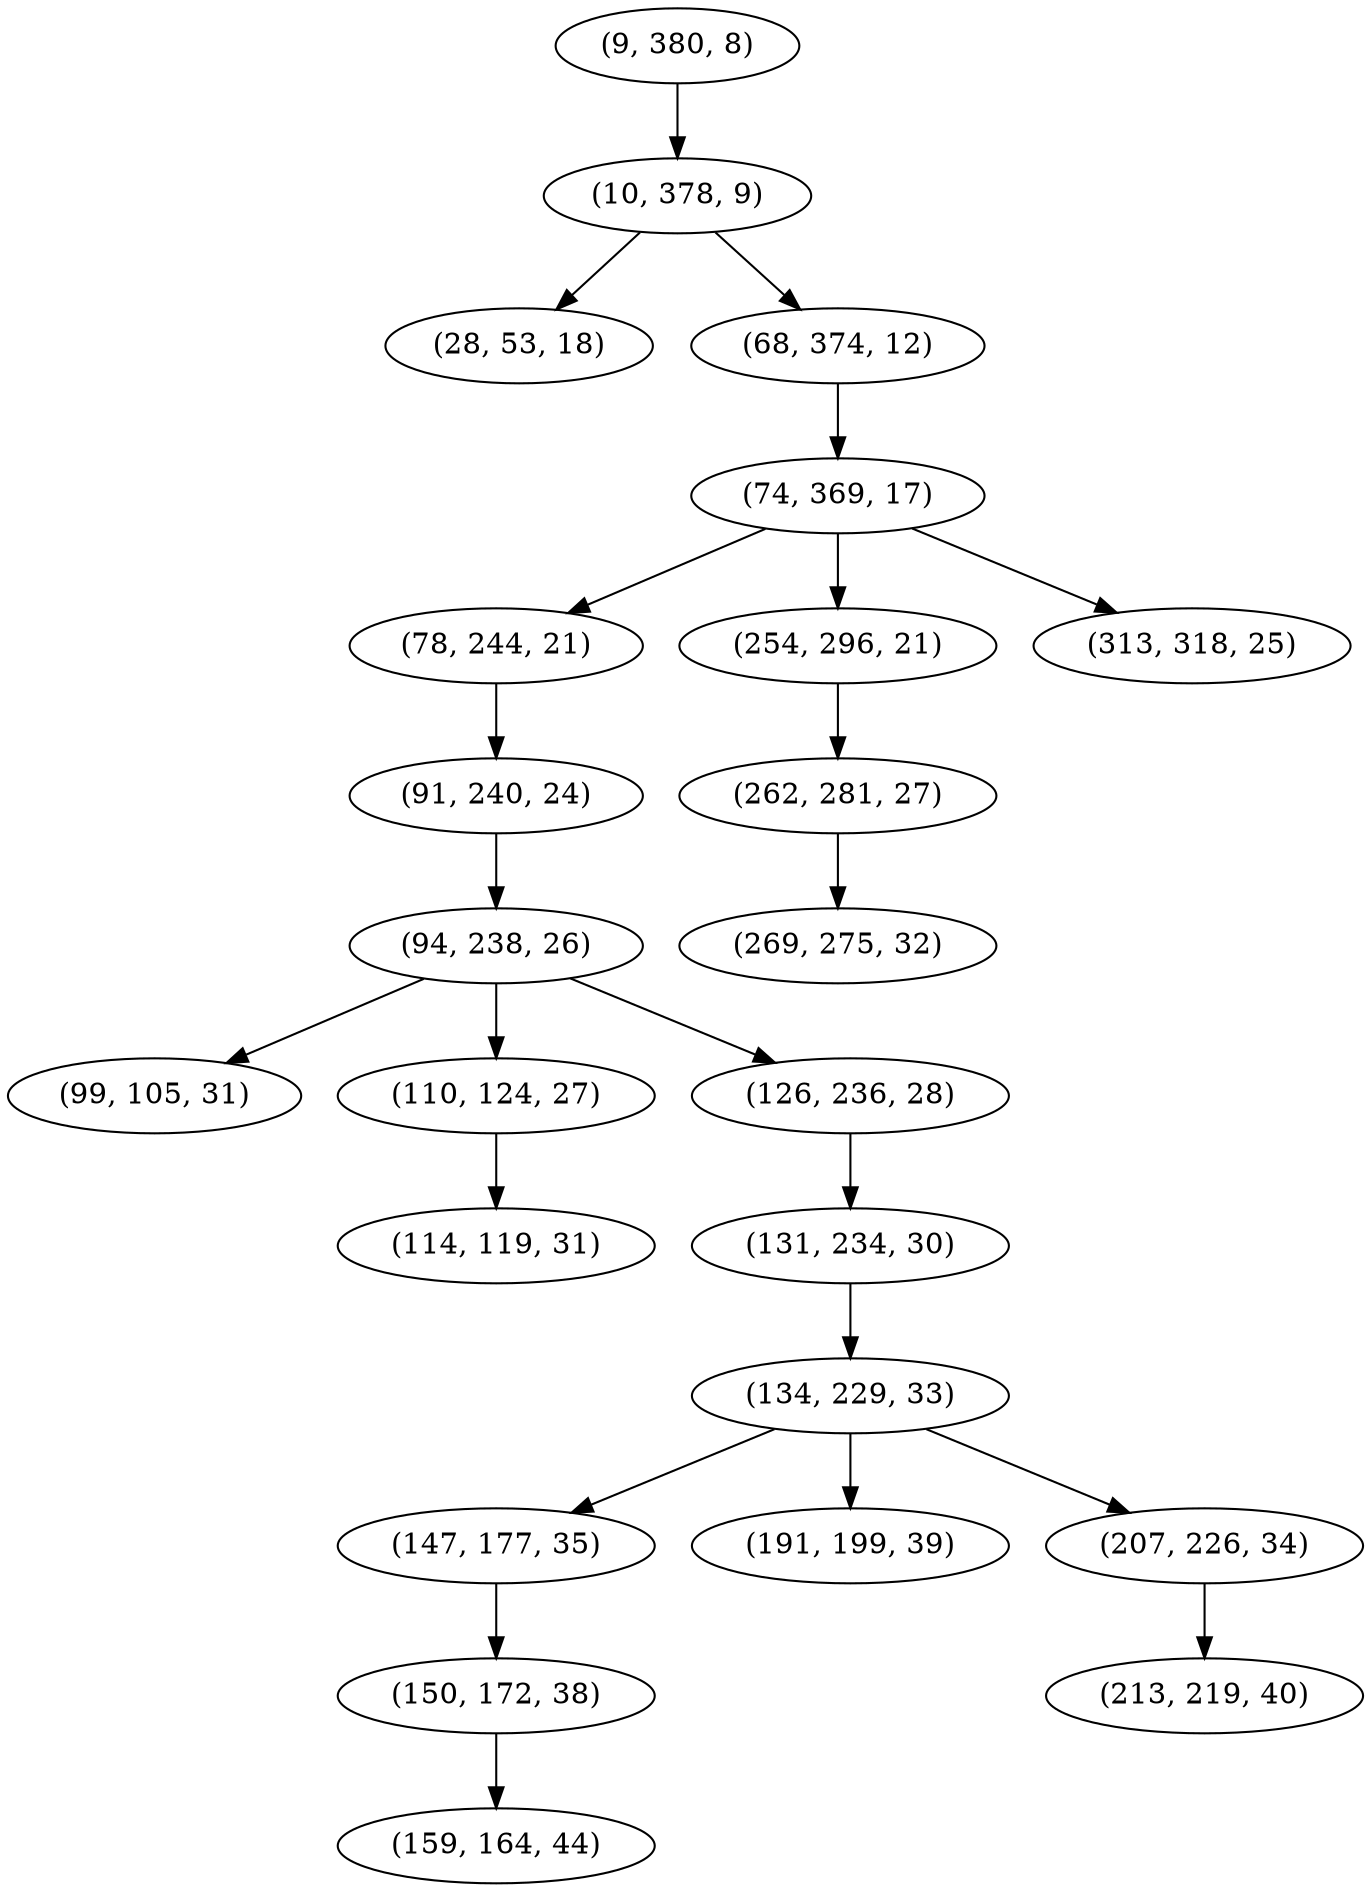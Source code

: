 digraph tree {
    "(9, 380, 8)";
    "(10, 378, 9)";
    "(28, 53, 18)";
    "(68, 374, 12)";
    "(74, 369, 17)";
    "(78, 244, 21)";
    "(91, 240, 24)";
    "(94, 238, 26)";
    "(99, 105, 31)";
    "(110, 124, 27)";
    "(114, 119, 31)";
    "(126, 236, 28)";
    "(131, 234, 30)";
    "(134, 229, 33)";
    "(147, 177, 35)";
    "(150, 172, 38)";
    "(159, 164, 44)";
    "(191, 199, 39)";
    "(207, 226, 34)";
    "(213, 219, 40)";
    "(254, 296, 21)";
    "(262, 281, 27)";
    "(269, 275, 32)";
    "(313, 318, 25)";
    "(9, 380, 8)" -> "(10, 378, 9)";
    "(10, 378, 9)" -> "(28, 53, 18)";
    "(10, 378, 9)" -> "(68, 374, 12)";
    "(68, 374, 12)" -> "(74, 369, 17)";
    "(74, 369, 17)" -> "(78, 244, 21)";
    "(74, 369, 17)" -> "(254, 296, 21)";
    "(74, 369, 17)" -> "(313, 318, 25)";
    "(78, 244, 21)" -> "(91, 240, 24)";
    "(91, 240, 24)" -> "(94, 238, 26)";
    "(94, 238, 26)" -> "(99, 105, 31)";
    "(94, 238, 26)" -> "(110, 124, 27)";
    "(94, 238, 26)" -> "(126, 236, 28)";
    "(110, 124, 27)" -> "(114, 119, 31)";
    "(126, 236, 28)" -> "(131, 234, 30)";
    "(131, 234, 30)" -> "(134, 229, 33)";
    "(134, 229, 33)" -> "(147, 177, 35)";
    "(134, 229, 33)" -> "(191, 199, 39)";
    "(134, 229, 33)" -> "(207, 226, 34)";
    "(147, 177, 35)" -> "(150, 172, 38)";
    "(150, 172, 38)" -> "(159, 164, 44)";
    "(207, 226, 34)" -> "(213, 219, 40)";
    "(254, 296, 21)" -> "(262, 281, 27)";
    "(262, 281, 27)" -> "(269, 275, 32)";
}

